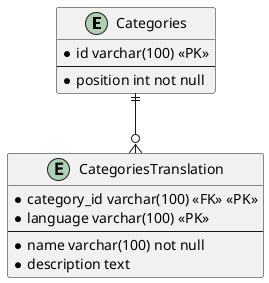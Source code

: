 @startuml

entity Categories {
    * id varchar(100) <<PK>>
    --
    * position int not null
}

entity CategoriesTranslation {
    * category_id varchar(100) <<FK>> <<PK>>
    * language varchar(100) <<PK>>
    --
    * name varchar(100) not null
    * description text 
}

Categories ||--o{ CategoriesTranslation

@enduml